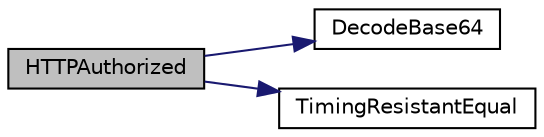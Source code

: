 digraph "HTTPAuthorized"
{
  edge [fontname="Helvetica",fontsize="10",labelfontname="Helvetica",labelfontsize="10"];
  node [fontname="Helvetica",fontsize="10",shape=record];
  rankdir="LR";
  Node115 [label="HTTPAuthorized",height=0.2,width=0.4,color="black", fillcolor="grey75", style="filled", fontcolor="black"];
  Node115 -> Node116 [color="midnightblue",fontsize="10",style="solid",fontname="Helvetica"];
  Node116 [label="DecodeBase64",height=0.2,width=0.4,color="black", fillcolor="white", style="filled",URL="$df/d2d/util_8cpp.html#a224a1ec4dc69c9463abf0e8ae767af0d"];
  Node115 -> Node117 [color="midnightblue",fontsize="10",style="solid",fontname="Helvetica"];
  Node117 [label="TimingResistantEqual",height=0.2,width=0.4,color="black", fillcolor="white", style="filled",URL="$d8/d3c/util_8h.html#a7ddc80f6840eae3277e324aec17c2568",tooltip="Timing-attack-resistant comparison. "];
}
